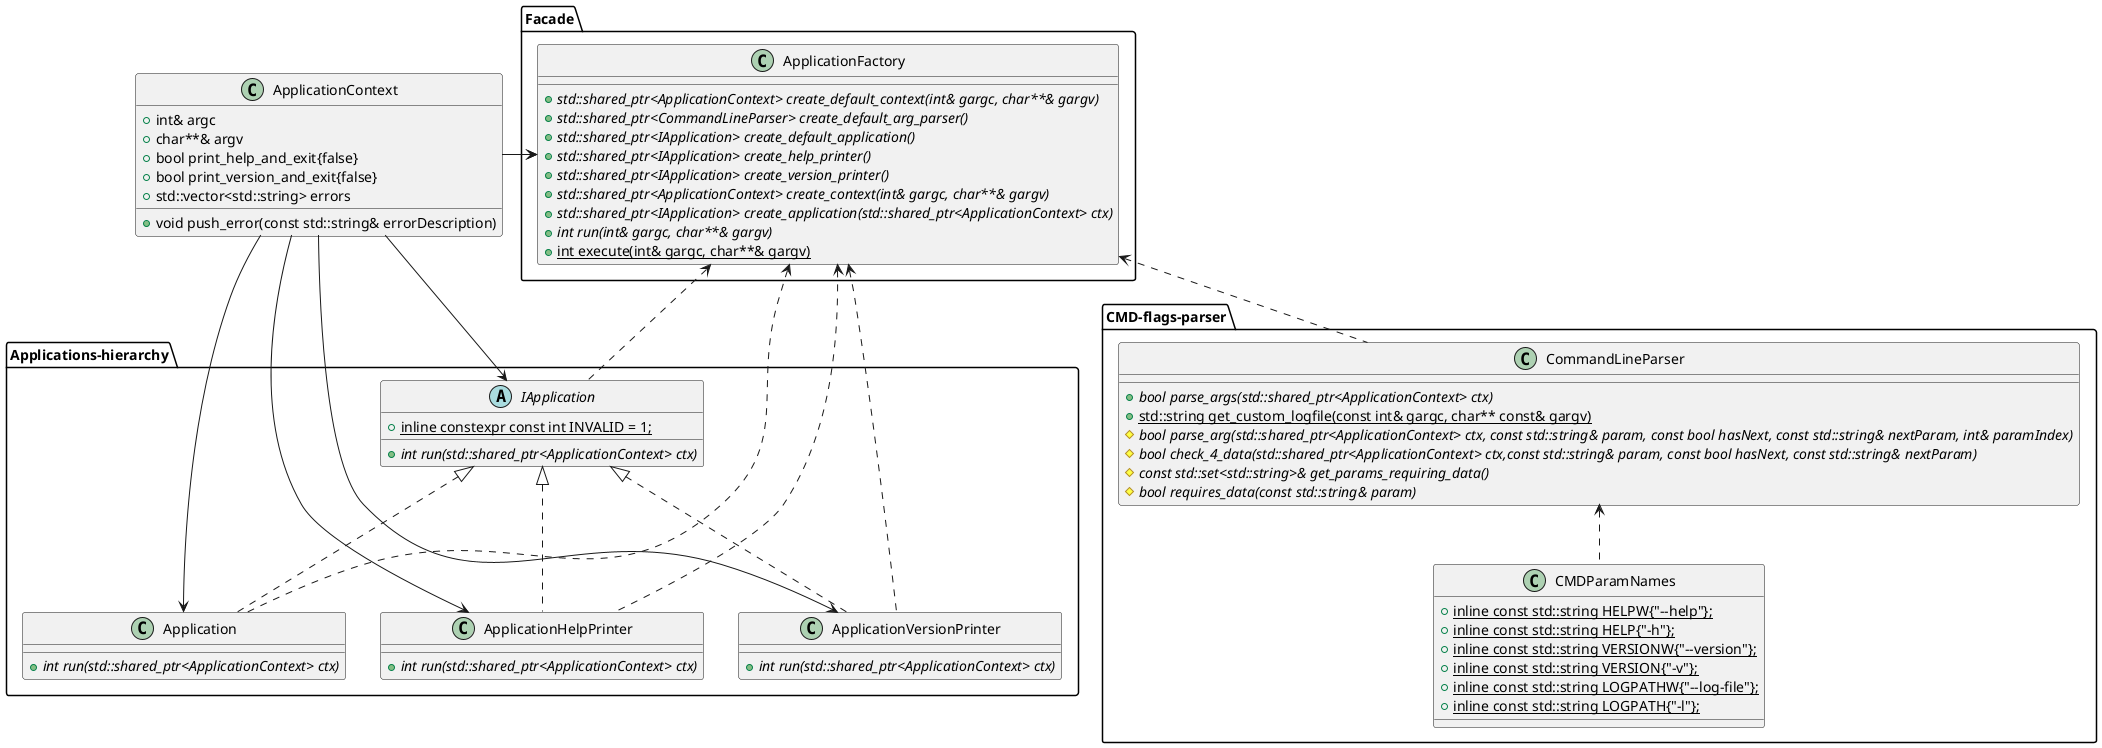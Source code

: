 @startuml

package Applications-hierarchy {
  abstract class IApplication {
    +{abstract} int run(std::shared_ptr<ApplicationContext> ctx)

    +{static}inline constexpr const int INVALID = 1;
  }

  class Application {
    +{abstract} int run(std::shared_ptr<ApplicationContext> ctx)
  }

  class ApplicationHelpPrinter {
    +{abstract} int run(std::shared_ptr<ApplicationContext> ctx)
  }

  class ApplicationVersionPrinter {
    +{abstract} int run(std::shared_ptr<ApplicationContext> ctx)
  }
}

class ApplicationContext {
  +int& argc
  +char**& argv
  +bool print_help_and_exit{false}
  +bool print_version_and_exit{false}
  +std::vector<std::string> errors
  +void push_error(const std::string& errorDescription)
}

package Facade {
  class ApplicationFactory {
    +{abstract} std::shared_ptr<ApplicationContext> create_default_context(int& gargc, char**& gargv)
    +{abstract} std::shared_ptr<CommandLineParser> create_default_arg_parser()
    +{abstract} std::shared_ptr<IApplication> create_default_application()
    +{abstract} std::shared_ptr<IApplication> create_help_printer()
    +{abstract} std::shared_ptr<IApplication> create_version_printer()
    +{abstract} std::shared_ptr<ApplicationContext> create_context(int& gargc, char**& gargv)
    +{abstract} std::shared_ptr<IApplication> create_application(std::shared_ptr<ApplicationContext> ctx)
    +{abstract} int run(int& gargc, char**& gargv)
    +{static} int execute(int& gargc, char**& gargv)
  }
}

package CMD-flags-parser {
  class CommandLineParser {
    +{abstract} bool parse_args(std::shared_ptr<ApplicationContext> ctx)
    +{static} std::string get_custom_logfile(const int& gargc, char** const& gargv)
    #{abstract} bool parse_arg(std::shared_ptr<ApplicationContext> ctx, const std::string& param, const bool hasNext, const std::string& nextParam, int& paramIndex)
    #{abstract} bool check_4_data(std::shared_ptr<ApplicationContext> ctx,const std::string& param, const bool hasNext, const std::string& nextParam)
    #{abstract} const std::set<std::string>& get_params_requiring_data()
    #{abstract} bool requires_data(const std::string& param)
  }

  class CMDParamNames {
    +{static} inline const std::string HELPW{"--help"};
    +{static} inline const std::string HELP{"-h"};
    +{static} inline const std::string VERSIONW{"--version"};
    +{static} inline const std::string VERSION{"-v"};
    +{static} inline const std::string LOGPATHW{"--log-file"};
    +{static} inline const std::string LOGPATH{"-l"};
  }
}

IApplication <|.. Application
IApplication <|.. ApplicationHelpPrinter
IApplication <|.. ApplicationVersionPrinter

ApplicationContext --> IApplication
ApplicationContext --> Application
ApplicationContext --> ApplicationHelpPrinter
ApplicationContext --> ApplicationVersionPrinter
ApplicationContext --> ApplicationFactory

ApplicationFactory <.. IApplication
ApplicationFactory <.. Application
ApplicationFactory <.. ApplicationHelpPrinter
ApplicationFactory <.. ApplicationVersionPrinter
ApplicationFactory <.. ApplicationContext
ApplicationFactory <.. CommandLineParser

CommandLineParser <.. CMDParamNames

@enduml
